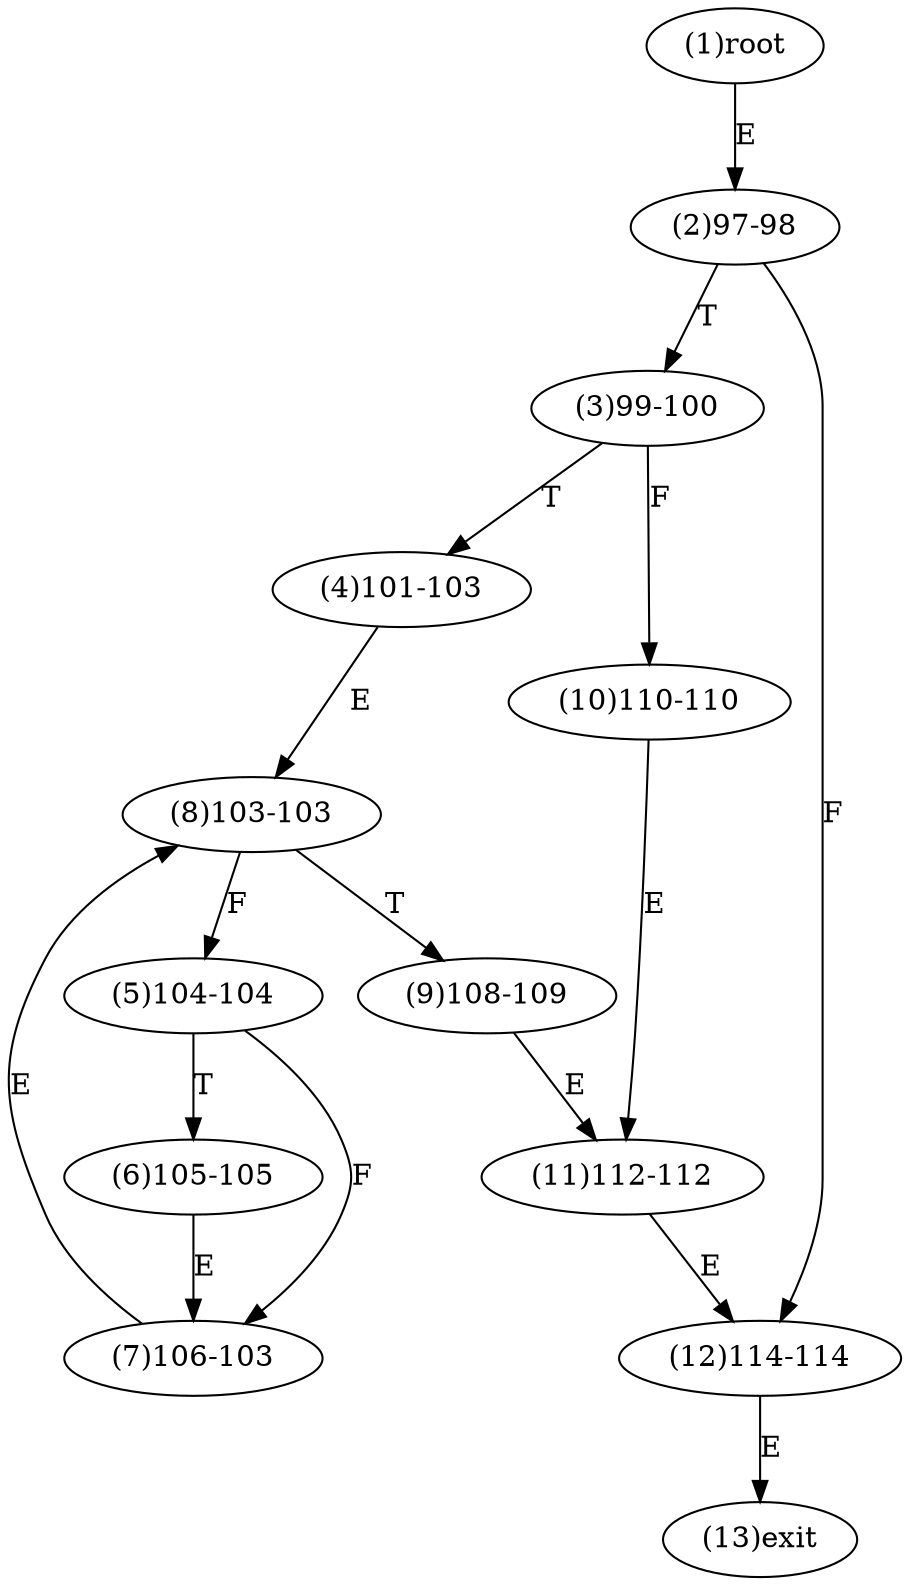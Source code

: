 digraph "" { 
1[ label="(1)root"];
2[ label="(2)97-98"];
3[ label="(3)99-100"];
4[ label="(4)101-103"];
5[ label="(5)104-104"];
6[ label="(6)105-105"];
7[ label="(7)106-103"];
8[ label="(8)103-103"];
9[ label="(9)108-109"];
10[ label="(10)110-110"];
11[ label="(11)112-112"];
12[ label="(12)114-114"];
13[ label="(13)exit"];
1->2[ label="E"];
2->12[ label="F"];
2->3[ label="T"];
3->10[ label="F"];
3->4[ label="T"];
4->8[ label="E"];
5->7[ label="F"];
5->6[ label="T"];
6->7[ label="E"];
7->8[ label="E"];
8->5[ label="F"];
8->9[ label="T"];
9->11[ label="E"];
10->11[ label="E"];
11->12[ label="E"];
12->13[ label="E"];
}